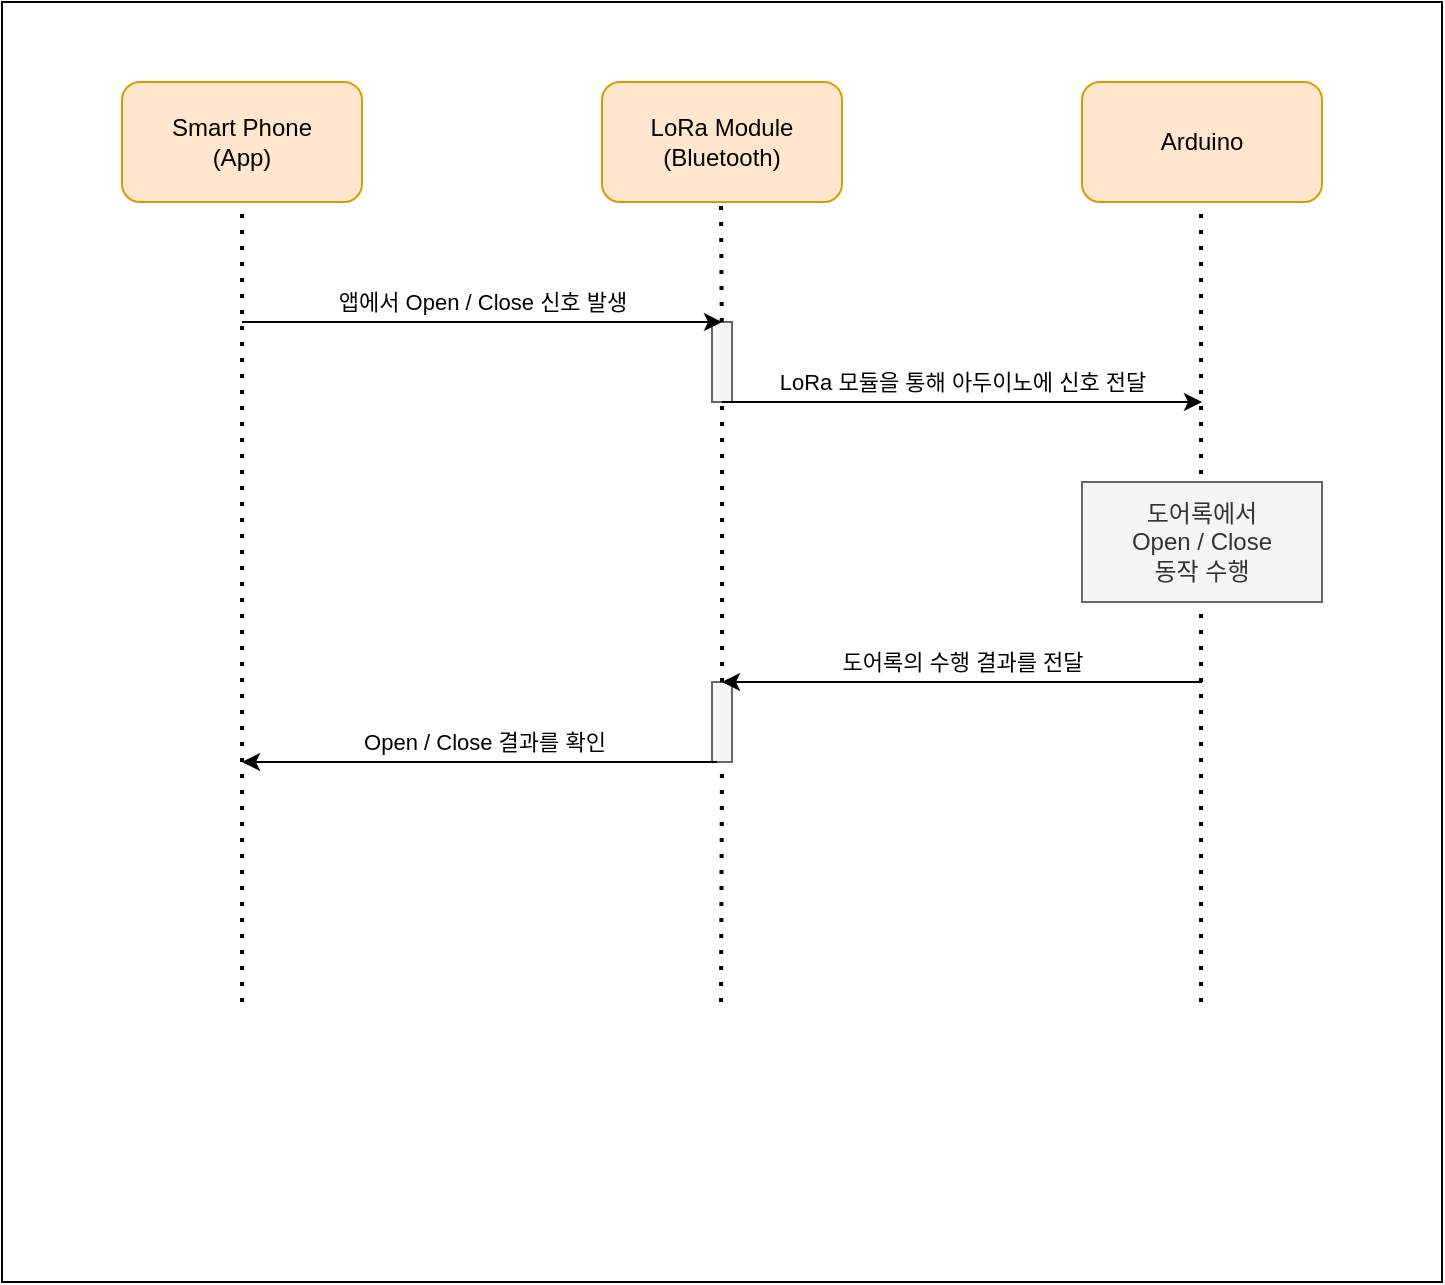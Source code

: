 <mxfile version="15.5.9" type="github">
  <diagram id="jDQc6FcQKfYPqijiBvXh" name="Page-1">
    <mxGraphModel dx="757" dy="458" grid="1" gridSize="10" guides="1" tooltips="1" connect="1" arrows="1" fold="1" page="1" pageScale="1" pageWidth="827" pageHeight="1169" math="0" shadow="0">
      <root>
        <mxCell id="0" />
        <mxCell id="1" parent="0" />
        <mxCell id="3jGAdaQ_HoGXjhLUZ8hm-19" value="" style="rounded=0;whiteSpace=wrap;html=1;" vertex="1" parent="1">
          <mxGeometry x="20" y="80" width="720" height="640" as="geometry" />
        </mxCell>
        <mxCell id="3jGAdaQ_HoGXjhLUZ8hm-16" value="" style="rounded=0;whiteSpace=wrap;html=1;fillColor=#f5f5f5;fontColor=#333333;strokeColor=#666666;" vertex="1" parent="1">
          <mxGeometry x="375" y="420" width="10" height="40" as="geometry" />
        </mxCell>
        <mxCell id="3jGAdaQ_HoGXjhLUZ8hm-9" value="" style="rounded=0;whiteSpace=wrap;html=1;fillColor=#f5f5f5;fontColor=#333333;strokeColor=#666666;" vertex="1" parent="1">
          <mxGeometry x="375" y="240" width="10" height="40" as="geometry" />
        </mxCell>
        <mxCell id="3jGAdaQ_HoGXjhLUZ8hm-1" value="Smart Phone&lt;br&gt;(App)" style="rounded=1;whiteSpace=wrap;html=1;fillColor=#ffe6cc;strokeColor=#d79b00;" vertex="1" parent="1">
          <mxGeometry x="80" y="120" width="120" height="60" as="geometry" />
        </mxCell>
        <mxCell id="3jGAdaQ_HoGXjhLUZ8hm-2" value="LoRa Module&lt;br&gt;(Bluetooth)" style="rounded=1;whiteSpace=wrap;html=1;fillColor=#ffe6cc;strokeColor=#d79b00;" vertex="1" parent="1">
          <mxGeometry x="320" y="120" width="120" height="60" as="geometry" />
        </mxCell>
        <mxCell id="3jGAdaQ_HoGXjhLUZ8hm-3" value="Arduino" style="rounded=1;whiteSpace=wrap;html=1;fillColor=#ffe6cc;strokeColor=#d79b00;" vertex="1" parent="1">
          <mxGeometry x="560" y="120" width="120" height="60" as="geometry" />
        </mxCell>
        <mxCell id="3jGAdaQ_HoGXjhLUZ8hm-4" value="" style="endArrow=none;dashed=1;html=1;dashPattern=1 3;strokeWidth=2;rounded=0;entryX=0.5;entryY=1;entryDx=0;entryDy=0;" edge="1" parent="1" target="3jGAdaQ_HoGXjhLUZ8hm-1">
          <mxGeometry width="50" height="50" relative="1" as="geometry">
            <mxPoint x="140" y="580" as="sourcePoint" />
            <mxPoint x="430" y="320" as="targetPoint" />
          </mxGeometry>
        </mxCell>
        <mxCell id="3jGAdaQ_HoGXjhLUZ8hm-5" value="" style="endArrow=none;dashed=1;html=1;dashPattern=1 3;strokeWidth=2;rounded=0;entryX=0.5;entryY=1;entryDx=0;entryDy=0;startArrow=none;" edge="1" parent="1" source="3jGAdaQ_HoGXjhLUZ8hm-9">
          <mxGeometry width="50" height="50" relative="1" as="geometry">
            <mxPoint x="379.5" y="580" as="sourcePoint" />
            <mxPoint x="379.5" y="180" as="targetPoint" />
          </mxGeometry>
        </mxCell>
        <mxCell id="3jGAdaQ_HoGXjhLUZ8hm-6" value="" style="endArrow=none;dashed=1;html=1;dashPattern=1 3;strokeWidth=2;rounded=0;entryX=0.5;entryY=1;entryDx=0;entryDy=0;" edge="1" parent="1">
          <mxGeometry width="50" height="50" relative="1" as="geometry">
            <mxPoint x="619.5" y="580" as="sourcePoint" />
            <mxPoint x="619.5" y="180" as="targetPoint" />
          </mxGeometry>
        </mxCell>
        <mxCell id="3jGAdaQ_HoGXjhLUZ8hm-7" value="앱에서 Open / Close 신호 발생" style="endArrow=classic;html=1;rounded=0;" edge="1" parent="1">
          <mxGeometry y="10" width="50" height="50" relative="1" as="geometry">
            <mxPoint x="140" y="240" as="sourcePoint" />
            <mxPoint x="380" y="240" as="targetPoint" />
            <mxPoint as="offset" />
          </mxGeometry>
        </mxCell>
        <mxCell id="3jGAdaQ_HoGXjhLUZ8hm-8" value="LoRa 모듈을 통해 아두이노에 신호 전달" style="endArrow=classic;html=1;rounded=0;" edge="1" parent="1">
          <mxGeometry y="10" width="50" height="50" relative="1" as="geometry">
            <mxPoint x="380" y="280" as="sourcePoint" />
            <mxPoint x="620" y="280" as="targetPoint" />
            <mxPoint as="offset" />
          </mxGeometry>
        </mxCell>
        <mxCell id="3jGAdaQ_HoGXjhLUZ8hm-11" value="" style="endArrow=none;dashed=1;html=1;dashPattern=1 3;strokeWidth=2;rounded=0;entryX=0.5;entryY=1;entryDx=0;entryDy=0;startArrow=none;" edge="1" parent="1" source="3jGAdaQ_HoGXjhLUZ8hm-16" target="3jGAdaQ_HoGXjhLUZ8hm-9">
          <mxGeometry width="50" height="50" relative="1" as="geometry">
            <mxPoint x="379.5" y="580" as="sourcePoint" />
            <mxPoint x="379.5" y="180" as="targetPoint" />
          </mxGeometry>
        </mxCell>
        <mxCell id="3jGAdaQ_HoGXjhLUZ8hm-12" value="도어록에서&lt;br&gt;Open / Close&lt;br&gt;동작 수행" style="rounded=0;whiteSpace=wrap;html=1;fillColor=#f5f5f5;fontColor=#333333;strokeColor=#666666;" vertex="1" parent="1">
          <mxGeometry x="560" y="320" width="120" height="60" as="geometry" />
        </mxCell>
        <mxCell id="3jGAdaQ_HoGXjhLUZ8hm-14" value="" style="endArrow=classic;html=1;rounded=0;" edge="1" parent="1">
          <mxGeometry width="50" height="50" relative="1" as="geometry">
            <mxPoint x="620" y="420" as="sourcePoint" />
            <mxPoint x="380" y="420" as="targetPoint" />
          </mxGeometry>
        </mxCell>
        <mxCell id="3jGAdaQ_HoGXjhLUZ8hm-15" value="도어록의 수행 결과를 전달" style="edgeLabel;html=1;align=center;verticalAlign=middle;resizable=0;points=[];" vertex="1" connectable="0" parent="3jGAdaQ_HoGXjhLUZ8hm-14">
          <mxGeometry x="-0.163" y="-1" relative="1" as="geometry">
            <mxPoint x="-20" y="-9" as="offset" />
          </mxGeometry>
        </mxCell>
        <mxCell id="3jGAdaQ_HoGXjhLUZ8hm-17" value="" style="endArrow=none;dashed=1;html=1;dashPattern=1 3;strokeWidth=2;rounded=0;entryX=0.5;entryY=1;entryDx=0;entryDy=0;" edge="1" parent="1" target="3jGAdaQ_HoGXjhLUZ8hm-16">
          <mxGeometry width="50" height="50" relative="1" as="geometry">
            <mxPoint x="379.5" y="580" as="sourcePoint" />
            <mxPoint x="380" y="280" as="targetPoint" />
          </mxGeometry>
        </mxCell>
        <mxCell id="3jGAdaQ_HoGXjhLUZ8hm-18" value="Open / Close 결과를 확인" style="endArrow=classic;html=1;rounded=0;exitX=0.25;exitY=1;exitDx=0;exitDy=0;" edge="1" parent="1" source="3jGAdaQ_HoGXjhLUZ8hm-16">
          <mxGeometry x="-0.011" y="-10" width="50" height="50" relative="1" as="geometry">
            <mxPoint x="380" y="370" as="sourcePoint" />
            <mxPoint x="140" y="460" as="targetPoint" />
            <mxPoint x="1" as="offset" />
          </mxGeometry>
        </mxCell>
      </root>
    </mxGraphModel>
  </diagram>
</mxfile>
